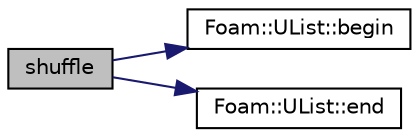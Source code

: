 digraph "shuffle"
{
  bgcolor="transparent";
  edge [fontname="Helvetica",fontsize="10",labelfontname="Helvetica",labelfontsize="10"];
  node [fontname="Helvetica",fontsize="10",shape=record];
  rankdir="LR";
  Node15700 [label="shuffle",height=0.2,width=0.4,color="black", fillcolor="grey75", style="filled", fontcolor="black"];
  Node15700 -> Node15701 [color="midnightblue",fontsize="10",style="solid",fontname="Helvetica"];
  Node15701 [label="Foam::UList::begin",height=0.2,width=0.4,color="black",URL="$a26837.html#a8a0643ef7f391465066f7f07d45ce934",tooltip="Return an iterator to begin traversing the UList. "];
  Node15700 -> Node15702 [color="midnightblue",fontsize="10",style="solid",fontname="Helvetica"];
  Node15702 [label="Foam::UList::end",height=0.2,width=0.4,color="black",URL="$a26837.html#acf5102a998ffca93da588563e2af7413",tooltip="Return an iterator to end traversing the UList. "];
}

